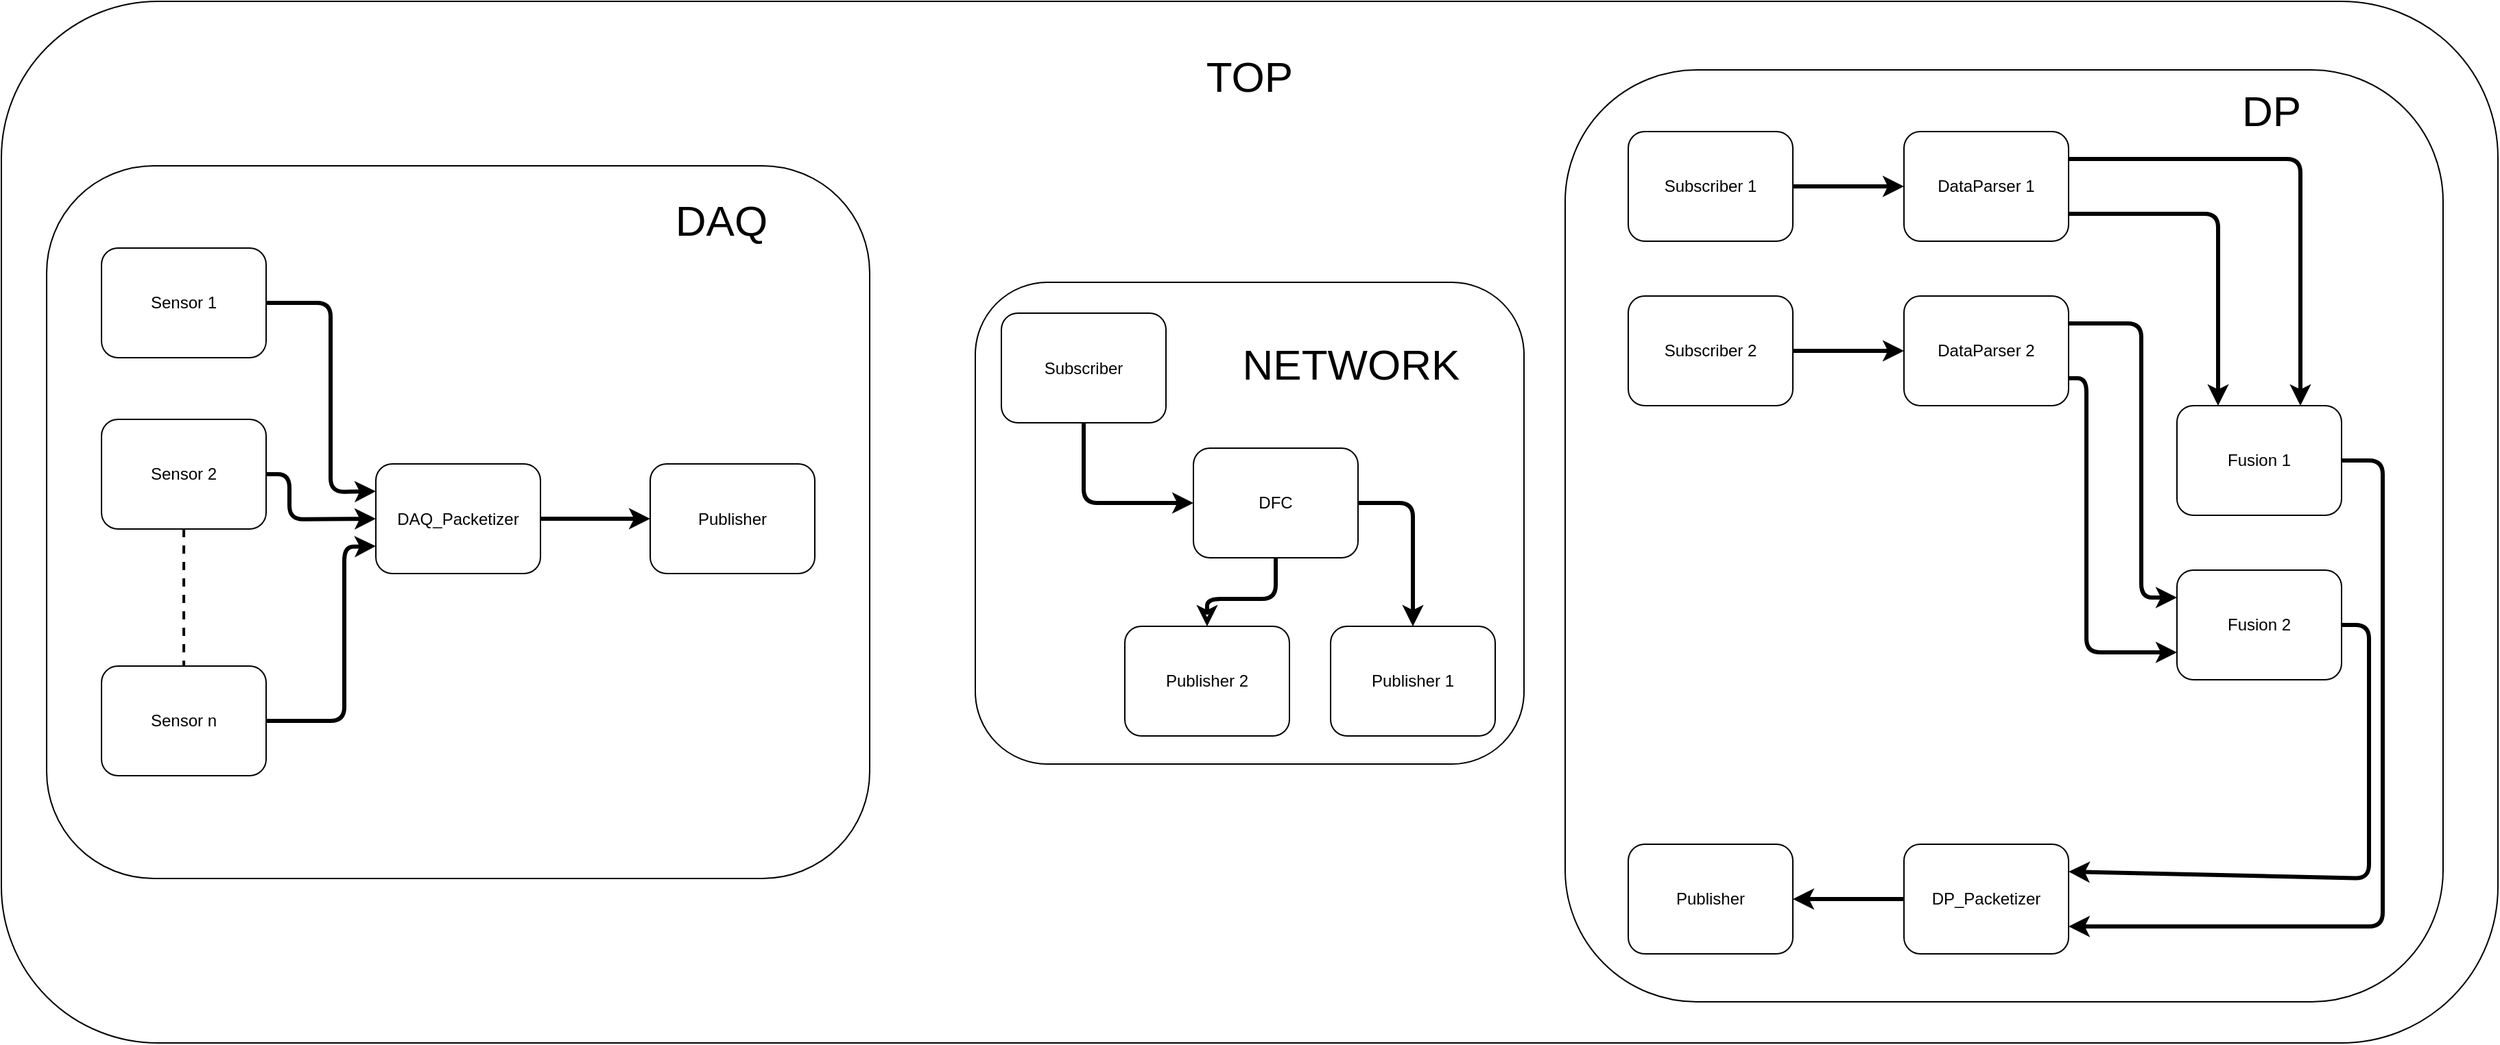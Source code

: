 <mxfile>
    <diagram id="9z0ra2DYnsXRJWLyghAh" name="Page-1">
        <mxGraphModel dx="1297" dy="1113" grid="1" gridSize="10" guides="1" tooltips="1" connect="1" arrows="1" fold="1" page="1" pageScale="1" pageWidth="827" pageHeight="1169" math="0" shadow="0">
            <root>
                <mxCell id="0"/>
                <mxCell id="1" parent="0"/>
                <mxCell id="55" value="" style="rounded=1;whiteSpace=wrap;html=1;strokeWidth=1;" parent="1" vertex="1">
                    <mxGeometry x="331" y="204" width="1820" height="760" as="geometry"/>
                </mxCell>
                <mxCell id="51" value="" style="rounded=1;whiteSpace=wrap;html=1;strokeWidth=1;" parent="1" vertex="1">
                    <mxGeometry x="1471" y="254" width="640" height="680" as="geometry"/>
                </mxCell>
                <mxCell id="14" value="" style="rounded=1;whiteSpace=wrap;html=1;strokeWidth=1;" parent="1" vertex="1">
                    <mxGeometry x="364" y="324" width="600" height="520" as="geometry"/>
                </mxCell>
                <mxCell id="68" style="edgeStyle=none;html=1;exitX=1;exitY=0.5;exitDx=0;exitDy=0;entryX=0;entryY=0.25;entryDx=0;entryDy=0;strokeWidth=3;" edge="1" parent="1" source="2" target="6">
                    <mxGeometry relative="1" as="geometry">
                        <Array as="points">
                            <mxPoint x="571" y="424"/>
                            <mxPoint x="571" y="562"/>
                        </Array>
                    </mxGeometry>
                </mxCell>
                <mxCell id="2" value="Sensor 1" style="rounded=1;whiteSpace=wrap;html=1;" parent="1" vertex="1">
                    <mxGeometry x="404" y="384" width="120" height="80" as="geometry"/>
                </mxCell>
                <mxCell id="70" style="edgeStyle=none;html=1;exitX=1;exitY=0.5;exitDx=0;exitDy=0;entryX=0;entryY=0.75;entryDx=0;entryDy=0;strokeWidth=3;" edge="1" parent="1" source="3" target="6">
                    <mxGeometry relative="1" as="geometry">
                        <Array as="points">
                            <mxPoint x="581" y="729"/>
                            <mxPoint x="581" y="602"/>
                        </Array>
                    </mxGeometry>
                </mxCell>
                <mxCell id="3" value="Sensor n" style="rounded=1;whiteSpace=wrap;html=1;strokeWidth=1;" parent="1" vertex="1">
                    <mxGeometry x="404" y="689" width="120" height="80" as="geometry"/>
                </mxCell>
                <mxCell id="13" value="" style="edgeStyle=none;html=1;strokeWidth=3;" parent="1" source="6" target="7" edge="1">
                    <mxGeometry relative="1" as="geometry"/>
                </mxCell>
                <mxCell id="6" value="DAQ_Packetizer" style="rounded=1;whiteSpace=wrap;html=1;" parent="1" vertex="1">
                    <mxGeometry x="604" y="541.5" width="120" height="80" as="geometry"/>
                </mxCell>
                <mxCell id="7" value="Publisher" style="rounded=1;whiteSpace=wrap;html=1;" parent="1" vertex="1">
                    <mxGeometry x="804" y="541.5" width="120" height="80" as="geometry"/>
                </mxCell>
                <mxCell id="85" value="" style="edgeStyle=none;html=1;strokeWidth=3;" edge="1" parent="1" source="16" target="19">
                    <mxGeometry relative="1" as="geometry"/>
                </mxCell>
                <mxCell id="16" value="Subscriber 1" style="rounded=1;whiteSpace=wrap;html=1;strokeWidth=1;" parent="1" vertex="1">
                    <mxGeometry x="1517" y="299" width="120" height="80" as="geometry"/>
                </mxCell>
                <mxCell id="43" style="edgeStyle=none;html=1;exitX=1;exitY=0.75;exitDx=0;exitDy=0;strokeWidth=3;entryX=0.25;entryY=0;entryDx=0;entryDy=0;" parent="1" source="19" target="28" edge="1">
                    <mxGeometry relative="1" as="geometry">
                        <Array as="points">
                            <mxPoint x="1947" y="359"/>
                        </Array>
                    </mxGeometry>
                </mxCell>
                <mxCell id="44" style="edgeStyle=none;html=1;exitX=1;exitY=0.25;exitDx=0;exitDy=0;entryX=0.75;entryY=0;entryDx=0;entryDy=0;strokeWidth=3;" parent="1" source="19" target="28" edge="1">
                    <mxGeometry relative="1" as="geometry">
                        <Array as="points">
                            <mxPoint x="2007" y="319"/>
                        </Array>
                    </mxGeometry>
                </mxCell>
                <mxCell id="19" value="DataParser 1" style="rounded=1;whiteSpace=wrap;html=1;strokeWidth=1;" parent="1" vertex="1">
                    <mxGeometry x="1718" y="299" width="120" height="80" as="geometry"/>
                </mxCell>
                <mxCell id="48" style="edgeStyle=none;html=1;exitX=1;exitY=0.25;exitDx=0;exitDy=0;entryX=0;entryY=0.25;entryDx=0;entryDy=0;strokeWidth=3;" parent="1" source="20" target="29" edge="1">
                    <mxGeometry relative="1" as="geometry">
                        <Array as="points">
                            <mxPoint x="1891" y="439"/>
                            <mxPoint x="1891" y="639"/>
                        </Array>
                    </mxGeometry>
                </mxCell>
                <mxCell id="49" style="edgeStyle=none;html=1;exitX=1;exitY=0.75;exitDx=0;exitDy=0;entryX=0;entryY=0.75;entryDx=0;entryDy=0;strokeWidth=3;" parent="1" source="20" target="29" edge="1">
                    <mxGeometry relative="1" as="geometry">
                        <Array as="points">
                            <mxPoint x="1851" y="479"/>
                            <mxPoint x="1851" y="679"/>
                        </Array>
                    </mxGeometry>
                </mxCell>
                <mxCell id="20" value="DataParser 2" style="rounded=1;whiteSpace=wrap;html=1;strokeWidth=1;" parent="1" vertex="1">
                    <mxGeometry x="1718" y="419" width="120" height="80" as="geometry"/>
                </mxCell>
                <mxCell id="25" value="Publisher" style="rounded=1;whiteSpace=wrap;html=1;strokeWidth=1;" parent="1" vertex="1">
                    <mxGeometry x="1517" y="819" width="120" height="80" as="geometry"/>
                </mxCell>
                <mxCell id="40" value="" style="edgeStyle=none;html=1;strokeWidth=3;" parent="1" source="26" target="25" edge="1">
                    <mxGeometry relative="1" as="geometry"/>
                </mxCell>
                <mxCell id="26" value="DP_Packetizer" style="rounded=1;whiteSpace=wrap;html=1;strokeWidth=1;" parent="1" vertex="1">
                    <mxGeometry x="1718" y="819" width="120" height="80" as="geometry"/>
                </mxCell>
                <mxCell id="37" style="edgeStyle=none;html=1;exitX=1;exitY=0.5;exitDx=0;exitDy=0;entryX=1;entryY=0.75;entryDx=0;entryDy=0;strokeWidth=3;" parent="1" source="28" target="26" edge="1">
                    <mxGeometry relative="1" as="geometry">
                        <Array as="points">
                            <mxPoint x="2067" y="539"/>
                            <mxPoint x="2067" y="879"/>
                        </Array>
                    </mxGeometry>
                </mxCell>
                <mxCell id="28" value="Fusion 1" style="rounded=1;whiteSpace=wrap;html=1;strokeWidth=1;" parent="1" vertex="1">
                    <mxGeometry x="1917" y="499" width="120" height="80" as="geometry"/>
                </mxCell>
                <mxCell id="38" style="edgeStyle=none;html=1;exitX=1;exitY=0.5;exitDx=0;exitDy=0;entryX=1;entryY=0.25;entryDx=0;entryDy=0;strokeWidth=3;" parent="1" source="29" target="26" edge="1">
                    <mxGeometry relative="1" as="geometry">
                        <Array as="points">
                            <mxPoint x="2057" y="659"/>
                            <mxPoint x="2057" y="844"/>
                        </Array>
                    </mxGeometry>
                </mxCell>
                <mxCell id="29" value="Fusion 2" style="rounded=1;whiteSpace=wrap;html=1;strokeWidth=1;" parent="1" vertex="1">
                    <mxGeometry x="1917" y="619" width="120" height="80" as="geometry"/>
                </mxCell>
                <mxCell id="53" value="" style="rounded=1;whiteSpace=wrap;html=1;strokeWidth=1;" parent="1" vertex="1">
                    <mxGeometry x="1041" y="409" width="400" height="351.5" as="geometry"/>
                </mxCell>
                <mxCell id="56" value="TOP" style="text;html=1;strokeColor=none;fillColor=none;align=center;verticalAlign=middle;whiteSpace=wrap;rounded=0;fontSize=31;" parent="1" vertex="1">
                    <mxGeometry x="1146" y="219" width="190" height="80" as="geometry"/>
                </mxCell>
                <mxCell id="57" value="DAQ" style="text;html=1;strokeColor=none;fillColor=none;align=center;verticalAlign=middle;whiteSpace=wrap;rounded=0;fontSize=31;" parent="1" vertex="1">
                    <mxGeometry x="761" y="324" width="190" height="80" as="geometry"/>
                </mxCell>
                <mxCell id="58" value="DP" style="text;html=1;strokeColor=none;fillColor=none;align=center;verticalAlign=middle;whiteSpace=wrap;rounded=0;fontSize=31;" parent="1" vertex="1">
                    <mxGeometry x="1891" y="244" width="190" height="80" as="geometry"/>
                </mxCell>
                <mxCell id="69" style="edgeStyle=none;html=1;exitX=1;exitY=0.5;exitDx=0;exitDy=0;entryX=0;entryY=0.5;entryDx=0;entryDy=0;strokeWidth=3;" edge="1" parent="1" source="67" target="6">
                    <mxGeometry relative="1" as="geometry">
                        <Array as="points">
                            <mxPoint x="541" y="549"/>
                            <mxPoint x="541" y="582"/>
                        </Array>
                    </mxGeometry>
                </mxCell>
                <mxCell id="87" value="" style="edgeStyle=none;html=1;dashed=1;endArrow=none;endFill=0;strokeWidth=2;" edge="1" parent="1" source="67" target="3">
                    <mxGeometry relative="1" as="geometry"/>
                </mxCell>
                <mxCell id="67" value="Sensor 2" style="rounded=1;whiteSpace=wrap;html=1;" vertex="1" parent="1">
                    <mxGeometry x="404" y="509" width="120" height="80" as="geometry"/>
                </mxCell>
                <mxCell id="86" style="edgeStyle=none;html=1;exitX=0.5;exitY=1;exitDx=0;exitDy=0;entryX=0;entryY=0.5;entryDx=0;entryDy=0;strokeWidth=3;" edge="1" parent="1" source="75" target="78">
                    <mxGeometry relative="1" as="geometry">
                        <Array as="points">
                            <mxPoint x="1120" y="570"/>
                        </Array>
                    </mxGeometry>
                </mxCell>
                <mxCell id="75" value="Subscriber" style="rounded=1;whiteSpace=wrap;html=1;strokeWidth=1;" vertex="1" parent="1">
                    <mxGeometry x="1060" y="431.5" width="120" height="80" as="geometry"/>
                </mxCell>
                <mxCell id="76" value="Publisher 1" style="rounded=1;whiteSpace=wrap;html=1;strokeWidth=1;" vertex="1" parent="1">
                    <mxGeometry x="1300" y="660" width="120" height="80" as="geometry"/>
                </mxCell>
                <mxCell id="77" value="NETWORK" style="text;html=1;strokeColor=none;fillColor=none;align=center;verticalAlign=middle;whiteSpace=wrap;rounded=0;fontSize=31;" vertex="1" parent="1">
                    <mxGeometry x="1220" y="429" width="190" height="80" as="geometry"/>
                </mxCell>
                <mxCell id="81" style="edgeStyle=none;html=1;exitX=1;exitY=0.5;exitDx=0;exitDy=0;entryX=0.5;entryY=0;entryDx=0;entryDy=0;strokeWidth=3;" edge="1" parent="1" source="78" target="76">
                    <mxGeometry relative="1" as="geometry">
                        <Array as="points">
                            <mxPoint x="1360" y="570"/>
                        </Array>
                    </mxGeometry>
                </mxCell>
                <mxCell id="90" style="edgeStyle=none;html=1;entryX=0.5;entryY=0;entryDx=0;entryDy=0;endArrow=classic;endFill=0;strokeWidth=3;exitX=0.5;exitY=1;exitDx=0;exitDy=0;" edge="1" parent="1" source="78" target="89">
                    <mxGeometry relative="1" as="geometry">
                        <Array as="points">
                            <mxPoint x="1260" y="640"/>
                            <mxPoint x="1210" y="640"/>
                        </Array>
                    </mxGeometry>
                </mxCell>
                <mxCell id="78" value="DFC" style="rounded=1;whiteSpace=wrap;html=1;strokeWidth=1;" vertex="1" parent="1">
                    <mxGeometry x="1200" y="530" width="120" height="80" as="geometry"/>
                </mxCell>
                <mxCell id="84" value="" style="edgeStyle=none;html=1;strokeWidth=3;" edge="1" parent="1" source="83" target="20">
                    <mxGeometry relative="1" as="geometry"/>
                </mxCell>
                <mxCell id="83" value="Subscriber 2" style="rounded=1;whiteSpace=wrap;html=1;strokeWidth=1;" vertex="1" parent="1">
                    <mxGeometry x="1517" y="419" width="120" height="80" as="geometry"/>
                </mxCell>
                <mxCell id="89" value="Publisher 2" style="rounded=1;whiteSpace=wrap;html=1;strokeWidth=1;" vertex="1" parent="1">
                    <mxGeometry x="1150" y="660" width="120" height="80" as="geometry"/>
                </mxCell>
            </root>
        </mxGraphModel>
    </diagram>
</mxfile>